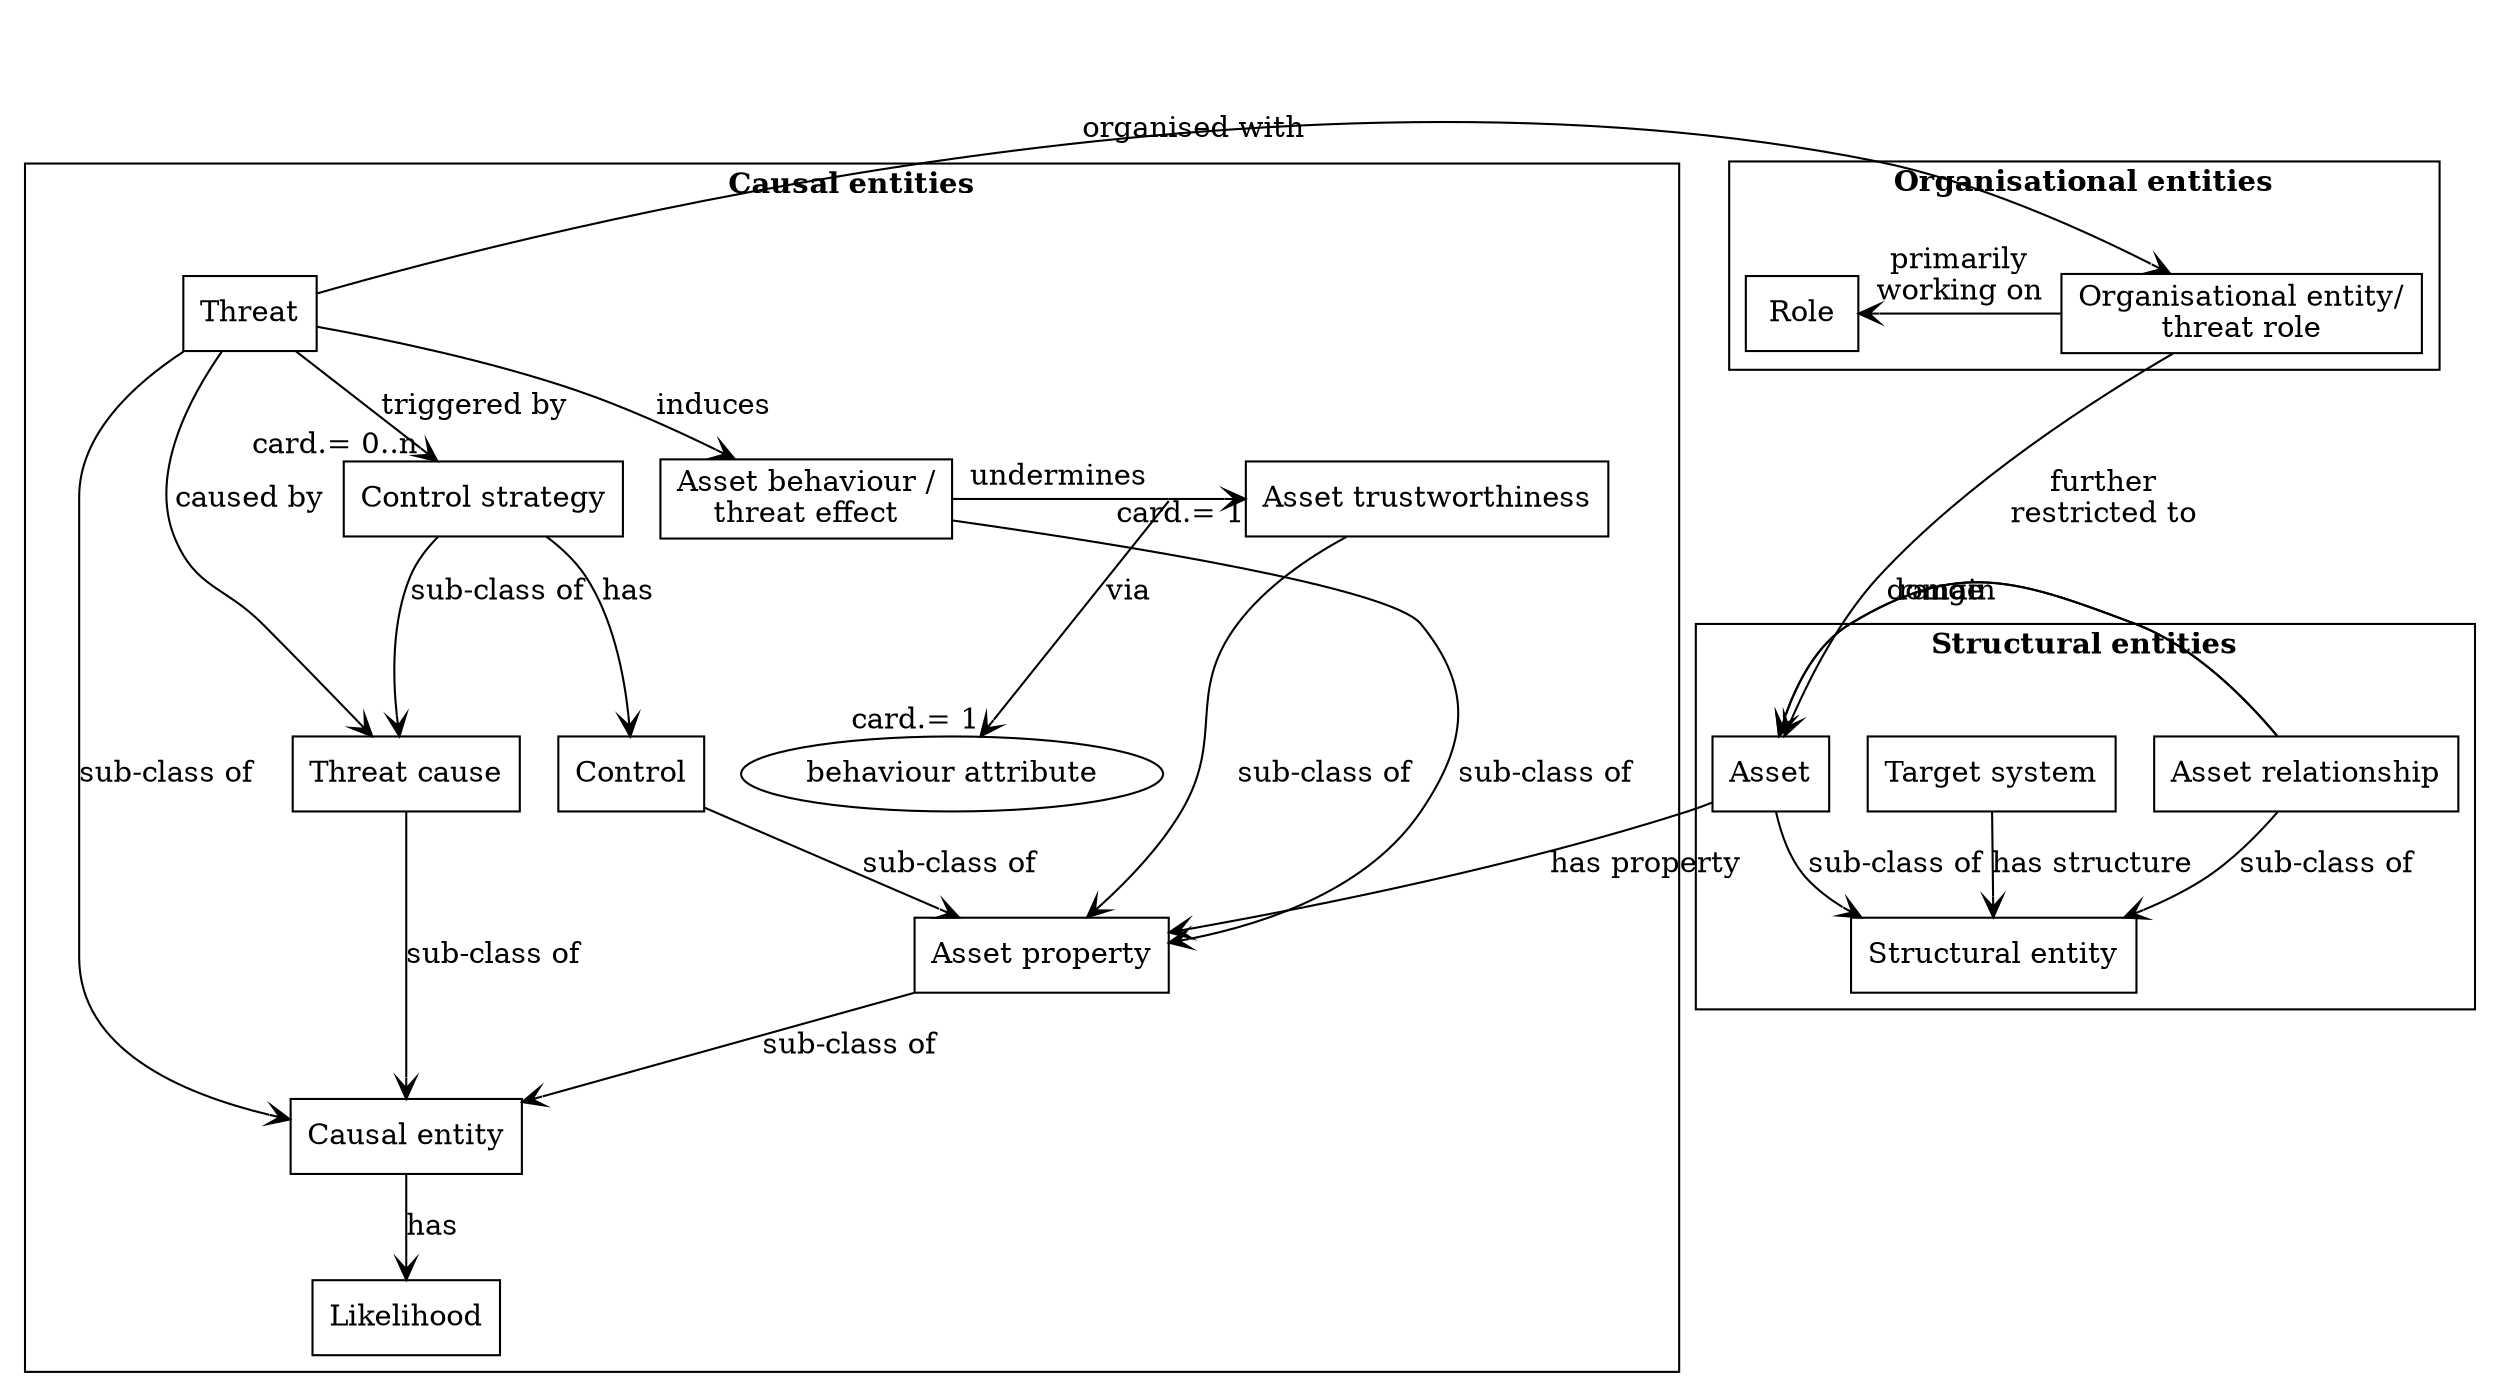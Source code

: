 digraph SemiFinal {
    //graph [fontname = "Helvetica"];
    //node [fontname = "Helvetica"];
    //edge [fontname = "Helvetica"];
    node [shape="box"]
    edge [arrowhead="vee"]

    subgraph cluster0 {
	label=< <B>Causal entities</B> >
	
	CausalEntity [label="Causal entity"]
	Likelihood [label="Likelihood"]
    
	Threat [label="Threat"]
	ThreatCause [label="Threat cause"]
	ControlStrategy [label="Control strategy"]
	AssetProperty [label="Asset property"]
	Control [label="Control"]
	{
	    rank=same
	    AssetTrustworthiness [label="Asset trustworthiness"]
	    virtual [shape=point style=invis]
	    AssetBehaviour [label="Asset behaviour /\nthreat effect"]
	}
	AssetBehaviour -> virtual [headclip=false label="undermines" dir=none]
	virtual -> AssetTrustworthiness [tailclip=false dir=forward headlabel="    card.= 1"]
    
	// Causal entity class hierarchy
	Threat -> CausalEntity [label="sub-class of"]
	ThreatCause -> CausalEntity [label="sub-class of"]
	AssetProperty -> CausalEntity [label="sub-class of"]
	ControlStrategy -> ThreatCause [label="sub-class of"]
	Control -> AssetProperty [label="sub-class of"]
	AssetTrustworthiness -> AssetProperty [label="sub-class of"]
	AssetBehaviour -> AssetProperty [label="sub-class of" constraint="false"]

	// Causal entities relations
	CausalEntity -> Likelihood [label="has"]
	Threat -> ThreatCause [label="caused by"]
	ControlStrategy -> Control [label="has"]
	Threat -> ControlStrategy [label="triggered by" headlabel="card.= 0..n  "]
	Threat -> AssetBehaviour [label="induces"]

	// 'External' relations which should be declared here so that the nodes don't get put in the other subgraphs.
	
	node[shape=oval] {
	    BehaviourAttribute [label="behaviour attribute"]
	    virtual -> BehaviourAttribute [label="via" tailclip=false headlabel="  card.= 1"]
	}
    }
    subgraph cluster1 {
	label=< <B>Structural entities</B> >
	
	StructuralEntity [label="Structural entity"]
	Asset [label="Asset"]
	AssetRelation [label="Asset relationship"]
	TargetSystem [label="Target system"]
	TargetSystem -> StructuralEntity [label="has structure"]
	Asset -> StructuralEntity [label="sub-class of"]
	AssetRelation -> StructuralEntity [label="sub-class of"]
	AssetRelation -> Asset [label="domain" constraint="false"]
	AssetRelation -> Asset [label="range" constraint="false"]
	Asset -> AssetProperty [label="has property"]
    }

    subgraph cluster2 {
	label=< <B>Organisational entities</B> >
	
	OrganisationalEntity [label="Organisational entity/\nthreat role"]
	RoleAttribute [label="Role"]
	OrganisationalEntity -> RoleAttribute [label="primarily\nworking on" constraint="false"]
	OrganisationalEntity -> Asset [label="further\nrestricted to" constraint="false"]
	Threat -> OrganisationalEntity [label="organised with" constraint="false"]
    }
}
